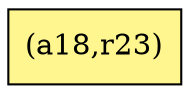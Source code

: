 digraph G {
rankdir=BT;ranksep="2.0";
"(a18,r23)" [shape=record,fillcolor=khaki1,style=filled,label="{(a18,r23)}"];
}